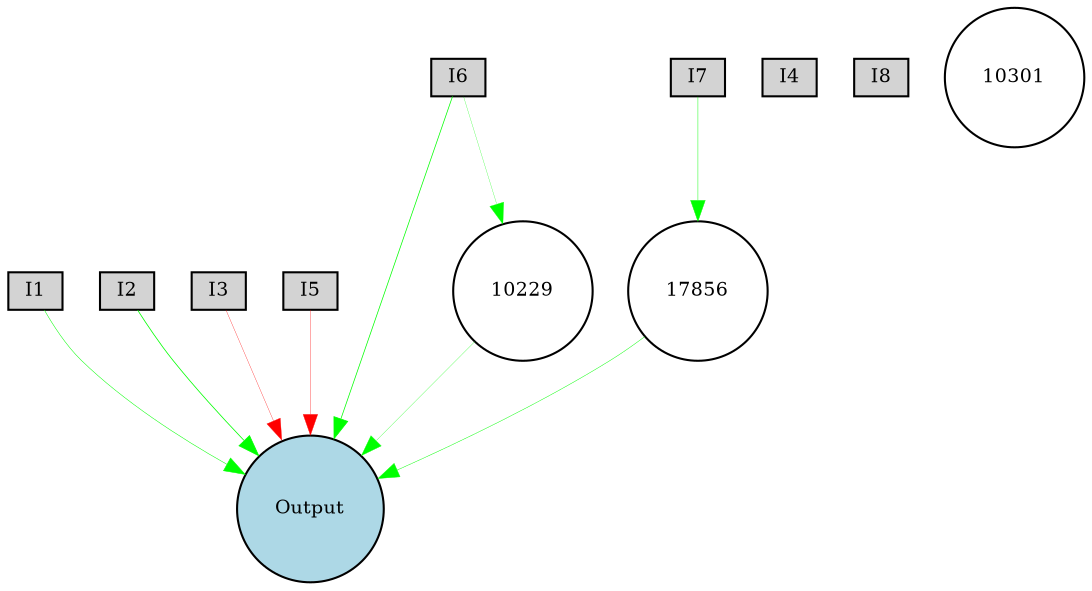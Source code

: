 digraph {
	node [fontsize=9 height=0.2 shape=circle width=0.2]
	I1 [fillcolor=lightgray shape=box style=filled]
	I2 [fillcolor=lightgray shape=box style=filled]
	I3 [fillcolor=lightgray shape=box style=filled]
	I4 [fillcolor=lightgray shape=box style=filled]
	I5 [fillcolor=lightgray shape=box style=filled]
	I6 [fillcolor=lightgray shape=box style=filled]
	I7 [fillcolor=lightgray shape=box style=filled]
	I8 [fillcolor=lightgray shape=box style=filled]
	Output [fillcolor=lightblue style=filled]
	10301 [fillcolor=white style=filled]
	10229 [fillcolor=white style=filled]
	17856 [fillcolor=white style=filled]
	I7 -> 17856 [color=green penwidth=0.21358670190690354 style=solid]
	I6 -> Output [color=green penwidth=0.3545863741626136 style=solid]
	I6 -> 10229 [color=green penwidth=0.12409661706102566 style=solid]
	I5 -> Output [color=red penwidth=0.16087014809851186 style=solid]
	I3 -> Output [color=red penwidth=0.1481064642108596 style=solid]
	I2 -> Output [color=green penwidth=0.37269209443585316 style=solid]
	I1 -> Output [color=green penwidth=0.24175373815985976 style=solid]
	10229 -> Output [color=green penwidth=0.13369224501715465 style=solid]
	17856 -> Output [color=green penwidth=0.22041602877799596 style=solid]
}
